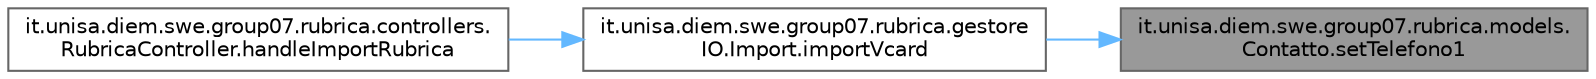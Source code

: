 digraph "it.unisa.diem.swe.group07.rubrica.models.Contatto.setTelefono1"
{
 // LATEX_PDF_SIZE
  bgcolor="transparent";
  edge [fontname=Helvetica,fontsize=10,labelfontname=Helvetica,labelfontsize=10];
  node [fontname=Helvetica,fontsize=10,shape=box,height=0.2,width=0.4];
  rankdir="RL";
  Node1 [id="Node000001",label="it.unisa.diem.swe.group07.rubrica.models.\lContatto.setTelefono1",height=0.2,width=0.4,color="gray40", fillcolor="grey60", style="filled", fontcolor="black",tooltip="metodo setter per l'attributo \"telefono1\"."];
  Node1 -> Node2 [id="edge1_Node000001_Node000002",dir="back",color="steelblue1",style="solid",tooltip=" "];
  Node2 [id="Node000002",label="it.unisa.diem.swe.group07.rubrica.gestore\lIO.Import.importVcard",height=0.2,width=0.4,color="grey40", fillcolor="white", style="filled",URL="$classit_1_1unisa_1_1diem_1_1swe_1_1group07_1_1rubrica_1_1gestore_i_o_1_1_import.html#ae7512cecb7fae2b890edec350d5b9ccd",tooltip="metodo per importare i contatti da un file vCard (.vcf) e aggiungerli a una rubrica"];
  Node2 -> Node3 [id="edge2_Node000002_Node000003",dir="back",color="steelblue1",style="solid",tooltip=" "];
  Node3 [id="Node000003",label="it.unisa.diem.swe.group07.rubrica.controllers.\lRubricaController.handleImportRubrica",height=0.2,width=0.4,color="grey40", fillcolor="white", style="filled",URL="$classit_1_1unisa_1_1diem_1_1swe_1_1group07_1_1rubrica_1_1controllers_1_1_rubrica_controller.html#a09a018495d1eb3c281b87e5bdd8a0a8e",tooltip="Gestore dell'evento \"Importa Rubrica/Contatto\". Il metodo apre una finestra che consente all'utente d..."];
}
